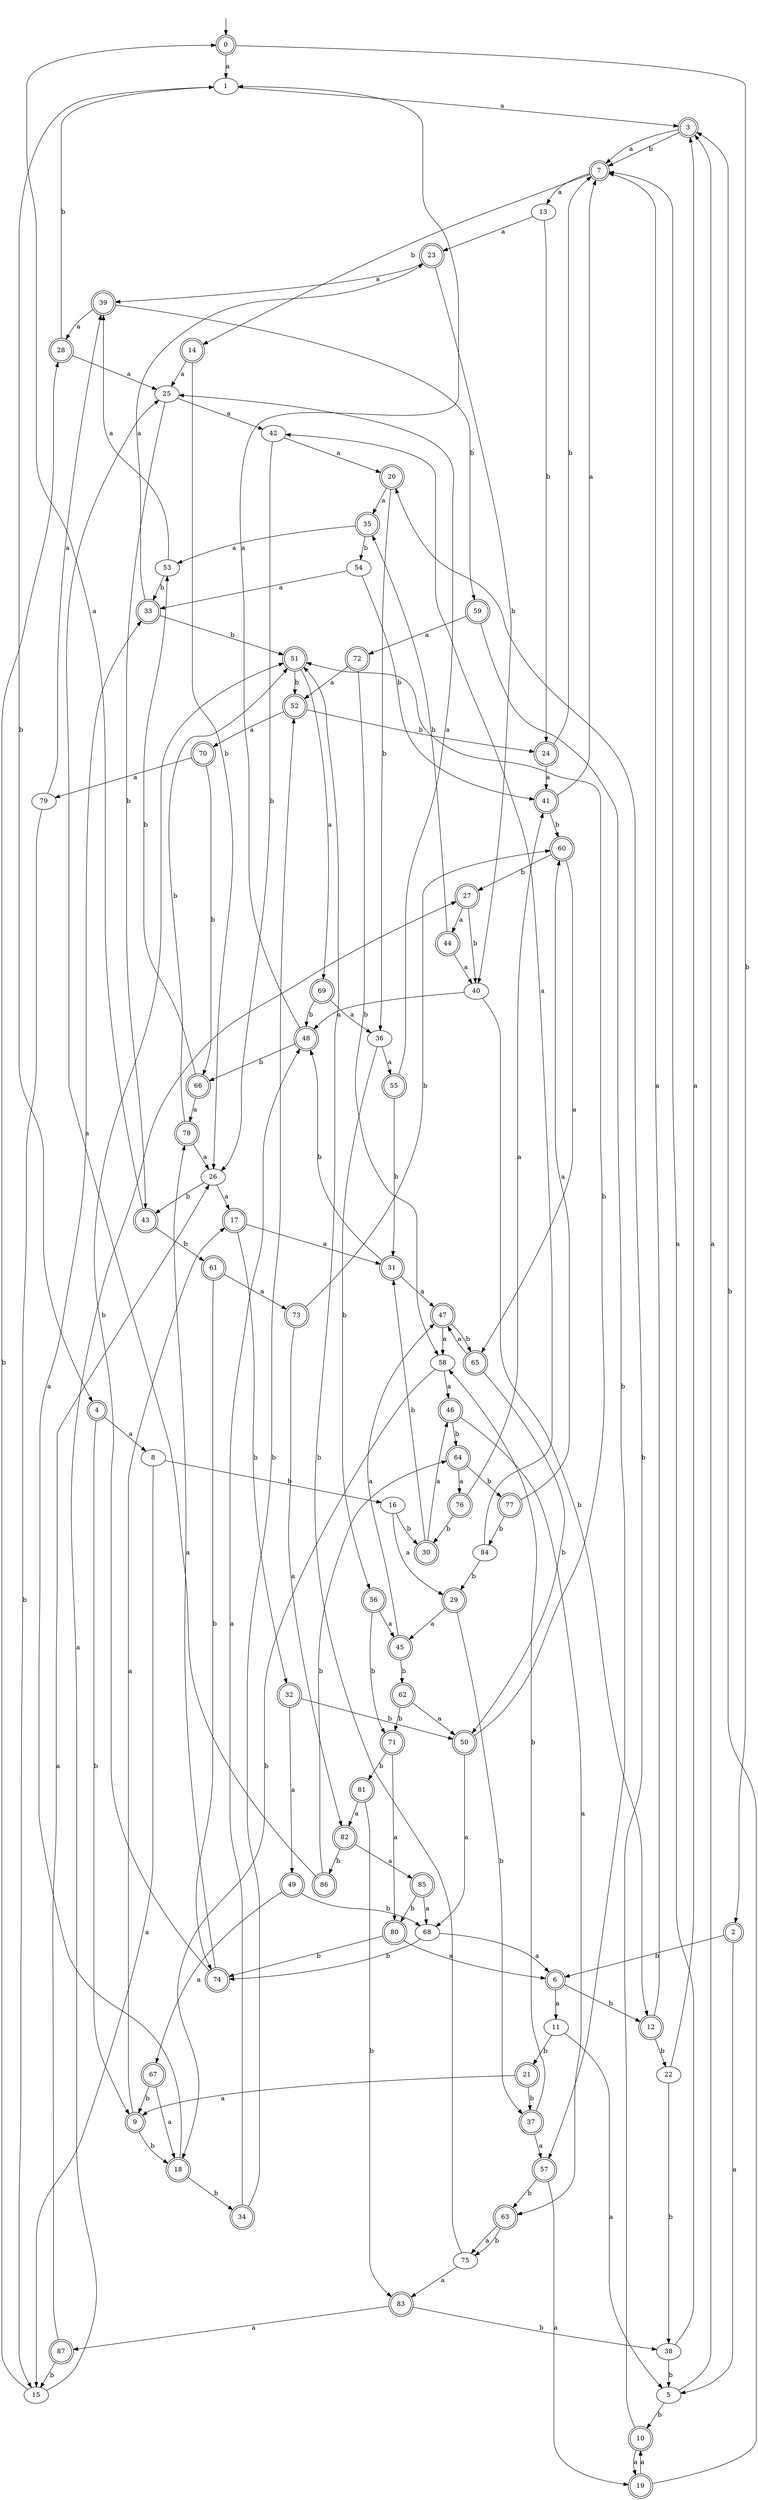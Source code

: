 digraph RandomDFA {
  __start0 [label="", shape=none];
  __start0 -> 0 [label=""];
  0 [shape=circle] [shape=doublecircle]
  0 -> 1 [label="a"]
  0 -> 2 [label="b"]
  1
  1 -> 3 [label="a"]
  1 -> 4 [label="b"]
  2 [shape=doublecircle]
  2 -> 5 [label="a"]
  2 -> 6 [label="b"]
  3 [shape=doublecircle]
  3 -> 7 [label="a"]
  3 -> 7 [label="b"]
  4 [shape=doublecircle]
  4 -> 8 [label="a"]
  4 -> 9 [label="b"]
  5
  5 -> 3 [label="a"]
  5 -> 10 [label="b"]
  6 [shape=doublecircle]
  6 -> 11 [label="a"]
  6 -> 12 [label="b"]
  7 [shape=doublecircle]
  7 -> 13 [label="a"]
  7 -> 14 [label="b"]
  8
  8 -> 15 [label="a"]
  8 -> 16 [label="b"]
  9 [shape=doublecircle]
  9 -> 17 [label="a"]
  9 -> 18 [label="b"]
  10 [shape=doublecircle]
  10 -> 19 [label="a"]
  10 -> 20 [label="b"]
  11
  11 -> 5 [label="a"]
  11 -> 21 [label="b"]
  12 [shape=doublecircle]
  12 -> 7 [label="a"]
  12 -> 22 [label="b"]
  13
  13 -> 23 [label="a"]
  13 -> 24 [label="b"]
  14 [shape=doublecircle]
  14 -> 25 [label="a"]
  14 -> 26 [label="b"]
  15
  15 -> 27 [label="a"]
  15 -> 28 [label="b"]
  16
  16 -> 29 [label="a"]
  16 -> 30 [label="b"]
  17 [shape=doublecircle]
  17 -> 31 [label="a"]
  17 -> 32 [label="b"]
  18 [shape=doublecircle]
  18 -> 33 [label="a"]
  18 -> 34 [label="b"]
  19 [shape=doublecircle]
  19 -> 10 [label="a"]
  19 -> 3 [label="b"]
  20 [shape=doublecircle]
  20 -> 35 [label="a"]
  20 -> 36 [label="b"]
  21 [shape=doublecircle]
  21 -> 9 [label="a"]
  21 -> 37 [label="b"]
  22
  22 -> 3 [label="a"]
  22 -> 38 [label="b"]
  23 [shape=doublecircle]
  23 -> 39 [label="a"]
  23 -> 40 [label="b"]
  24 [shape=doublecircle]
  24 -> 41 [label="a"]
  24 -> 7 [label="b"]
  25
  25 -> 42 [label="a"]
  25 -> 43 [label="b"]
  26
  26 -> 17 [label="a"]
  26 -> 43 [label="b"]
  27 [shape=doublecircle]
  27 -> 44 [label="a"]
  27 -> 40 [label="b"]
  28 [shape=doublecircle]
  28 -> 25 [label="a"]
  28 -> 1 [label="b"]
  29 [shape=doublecircle]
  29 -> 45 [label="a"]
  29 -> 37 [label="b"]
  30 [shape=doublecircle]
  30 -> 46 [label="a"]
  30 -> 31 [label="b"]
  31 [shape=doublecircle]
  31 -> 47 [label="a"]
  31 -> 48 [label="b"]
  32 [shape=doublecircle]
  32 -> 49 [label="a"]
  32 -> 50 [label="b"]
  33 [shape=doublecircle]
  33 -> 23 [label="a"]
  33 -> 51 [label="b"]
  34 [shape=doublecircle]
  34 -> 48 [label="a"]
  34 -> 52 [label="b"]
  35 [shape=doublecircle]
  35 -> 53 [label="a"]
  35 -> 54 [label="b"]
  36
  36 -> 55 [label="a"]
  36 -> 56 [label="b"]
  37 [shape=doublecircle]
  37 -> 57 [label="a"]
  37 -> 58 [label="b"]
  38
  38 -> 7 [label="a"]
  38 -> 5 [label="b"]
  39 [shape=doublecircle]
  39 -> 28 [label="a"]
  39 -> 59 [label="b"]
  40
  40 -> 48 [label="a"]
  40 -> 12 [label="b"]
  41 [shape=doublecircle]
  41 -> 7 [label="a"]
  41 -> 60 [label="b"]
  42
  42 -> 20 [label="a"]
  42 -> 26 [label="b"]
  43 [shape=doublecircle]
  43 -> 0 [label="a"]
  43 -> 61 [label="b"]
  44 [shape=doublecircle]
  44 -> 40 [label="a"]
  44 -> 35 [label="b"]
  45 [shape=doublecircle]
  45 -> 47 [label="a"]
  45 -> 62 [label="b"]
  46 [shape=doublecircle]
  46 -> 63 [label="a"]
  46 -> 64 [label="b"]
  47 [shape=doublecircle]
  47 -> 58 [label="a"]
  47 -> 65 [label="b"]
  48 [shape=doublecircle]
  48 -> 1 [label="a"]
  48 -> 66 [label="b"]
  49 [shape=doublecircle]
  49 -> 67 [label="a"]
  49 -> 68 [label="b"]
  50 [shape=doublecircle]
  50 -> 68 [label="a"]
  50 -> 51 [label="b"]
  51 [shape=doublecircle]
  51 -> 69 [label="a"]
  51 -> 52 [label="b"]
  52 [shape=doublecircle]
  52 -> 70 [label="a"]
  52 -> 24 [label="b"]
  53
  53 -> 39 [label="a"]
  53 -> 33 [label="b"]
  54
  54 -> 33 [label="a"]
  54 -> 41 [label="b"]
  55 [shape=doublecircle]
  55 -> 25 [label="a"]
  55 -> 31 [label="b"]
  56 [shape=doublecircle]
  56 -> 45 [label="a"]
  56 -> 71 [label="b"]
  57 [shape=doublecircle]
  57 -> 19 [label="a"]
  57 -> 63 [label="b"]
  58
  58 -> 46 [label="a"]
  58 -> 18 [label="b"]
  59 [shape=doublecircle]
  59 -> 72 [label="a"]
  59 -> 57 [label="b"]
  60 [shape=doublecircle]
  60 -> 65 [label="a"]
  60 -> 27 [label="b"]
  61 [shape=doublecircle]
  61 -> 73 [label="a"]
  61 -> 74 [label="b"]
  62 [shape=doublecircle]
  62 -> 50 [label="a"]
  62 -> 71 [label="b"]
  63 [shape=doublecircle]
  63 -> 75 [label="a"]
  63 -> 75 [label="b"]
  64 [shape=doublecircle]
  64 -> 76 [label="a"]
  64 -> 77 [label="b"]
  65 [shape=doublecircle]
  65 -> 47 [label="a"]
  65 -> 50 [label="b"]
  66 [shape=doublecircle]
  66 -> 78 [label="a"]
  66 -> 53 [label="b"]
  67 [shape=doublecircle]
  67 -> 18 [label="a"]
  67 -> 9 [label="b"]
  68
  68 -> 6 [label="a"]
  68 -> 74 [label="b"]
  69 [shape=doublecircle]
  69 -> 36 [label="a"]
  69 -> 48 [label="b"]
  70 [shape=doublecircle]
  70 -> 79 [label="a"]
  70 -> 66 [label="b"]
  71 [shape=doublecircle]
  71 -> 80 [label="a"]
  71 -> 81 [label="b"]
  72 [shape=doublecircle]
  72 -> 52 [label="a"]
  72 -> 58 [label="b"]
  73 [shape=doublecircle]
  73 -> 82 [label="a"]
  73 -> 60 [label="b"]
  74 [shape=doublecircle]
  74 -> 78 [label="a"]
  74 -> 51 [label="b"]
  75
  75 -> 83 [label="a"]
  75 -> 51 [label="b"]
  76 [shape=doublecircle]
  76 -> 41 [label="a"]
  76 -> 30 [label="b"]
  77 [shape=doublecircle]
  77 -> 60 [label="a"]
  77 -> 84 [label="b"]
  78 [shape=doublecircle]
  78 -> 26 [label="a"]
  78 -> 51 [label="b"]
  79
  79 -> 39 [label="a"]
  79 -> 15 [label="b"]
  80 [shape=doublecircle]
  80 -> 6 [label="a"]
  80 -> 74 [label="b"]
  81 [shape=doublecircle]
  81 -> 82 [label="a"]
  81 -> 83 [label="b"]
  82 [shape=doublecircle]
  82 -> 85 [label="a"]
  82 -> 86 [label="b"]
  83 [shape=doublecircle]
  83 -> 87 [label="a"]
  83 -> 38 [label="b"]
  84
  84 -> 42 [label="a"]
  84 -> 29 [label="b"]
  85 [shape=doublecircle]
  85 -> 68 [label="a"]
  85 -> 80 [label="b"]
  86 [shape=doublecircle]
  86 -> 25 [label="a"]
  86 -> 64 [label="b"]
  87 [shape=doublecircle]
  87 -> 26 [label="a"]
  87 -> 15 [label="b"]
}
